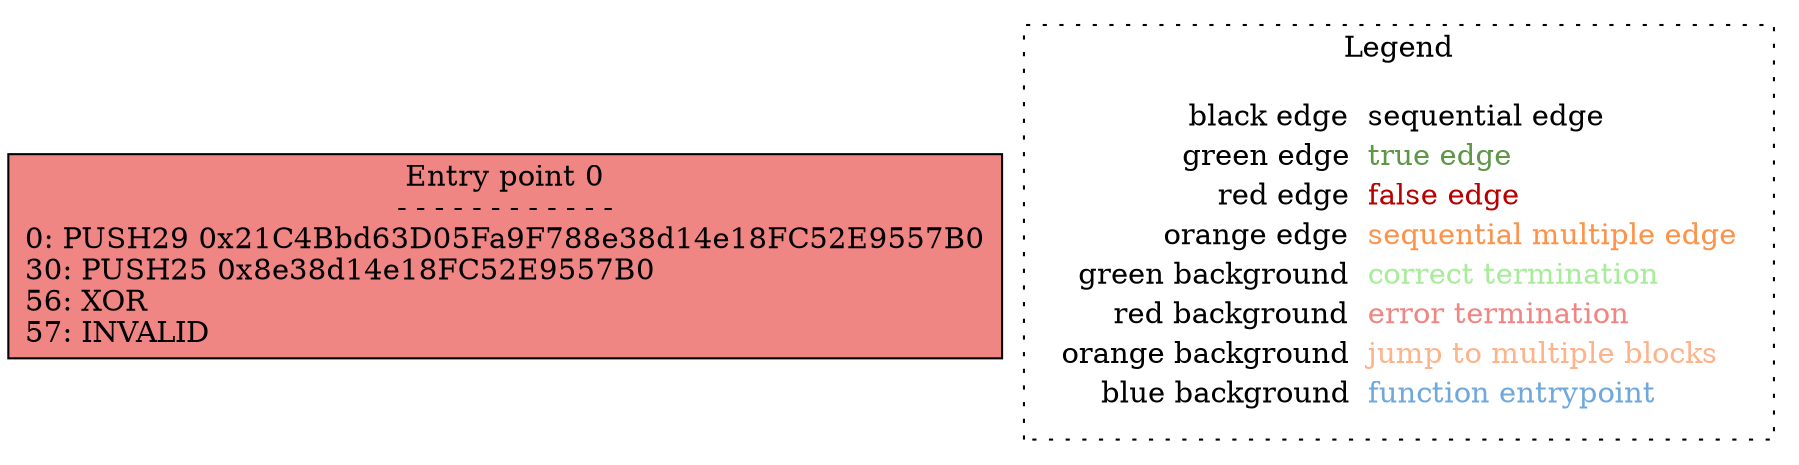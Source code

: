 digraph CFG {
	rankdir=TB;
	0 [label="Entry point 0\n- - - - - - - - - - - -\n0: PUSH29 0x21C4Bbd63D05Fa9F788e38d14e18FC52E9557B0\l30: PUSH25 0x8e38d14e18FC52E9557B0\l56: XOR\l57: INVALID\l", shape=box, style=filled, fillcolor="#EF8683"];
	subgraph cluster_legend {
		label="Legend";
		style=dotted;
		node [shape=plaintext];
		"legend" [label=<<table border="0" cellpadding="2" cellspacing="0" cellborder="0">
			<tr><td align="right">black edge&nbsp;</td><td align="left"><font color="#000000">sequential edge</font></td></tr>
			<tr><td align="right">green edge&nbsp;</td><td align="left"><font color="#5F9747">true edge</font></td></tr>
			<tr><td align="right">red edge&nbsp;</td><td align="left"><font color="#B70000">false edge</font></td></tr>
			<tr><td align="right">orange edge&nbsp;</td><td align="left"><font color="#FF9248">sequential multiple edge</font></td></tr>
			<tr><td align="right">green background&nbsp;</td><td align="left"><font color="#A6EC99">correct termination</font></td></tr>
			<tr><td align="right">red background&nbsp;</td><td align="left"><font color="#EF8683">error termination</font></td></tr>
			<tr><td align="right">orange background&nbsp;</td><td align="left"><font color="#FFB38A">jump to multiple blocks</font></td></tr>
			<tr><td align="right">blue background&nbsp;</td><td align="left"><font color="#6FA8DC">function entrypoint</font></td></tr>
		</table>>];
	}
}
